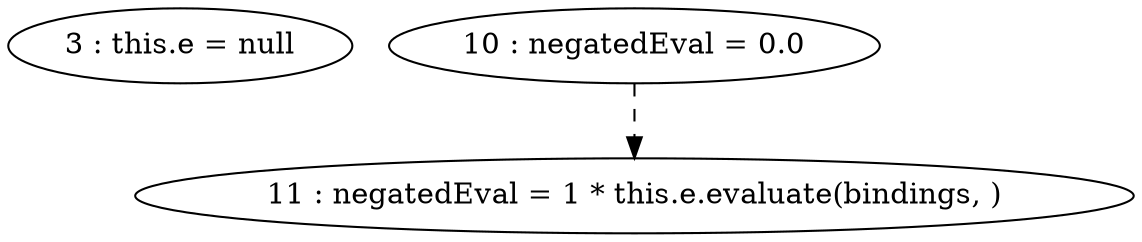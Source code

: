 digraph G {
"3 : this.e = null"
"10 : negatedEval = 0.0"
"10 : negatedEval = 0.0" -> "11 : negatedEval = 1 * this.e.evaluate(bindings, )" [style=dashed]
"11 : negatedEval = 1 * this.e.evaluate(bindings, )"
}